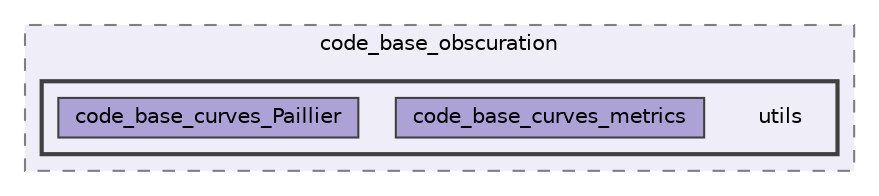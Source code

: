 digraph "C:/Users/Katia/Documents/GitHub/code_base_obscuration/utils"
{
 // LATEX_PDF_SIZE
  bgcolor="transparent";
  edge [fontname=Helvetica,fontsize=10,labelfontname=Helvetica,labelfontsize=10];
  node [fontname=Helvetica,fontsize=10,shape=box,height=0.2,width=0.4];
  compound=true
  subgraph clusterdir_66fc73b60c91c9de6d82ed892c8866c1 {
    graph [ bgcolor="#efedf7", pencolor="grey50", label="code_base_obscuration", fontname=Helvetica,fontsize=10 style="filled,dashed", URL="dir_66fc73b60c91c9de6d82ed892c8866c1.html",tooltip=""]
  subgraph clusterdir_3b96e648030be6e1787304772a781cc6 {
    graph [ bgcolor="#efedf7", pencolor="grey25", label="", fontname=Helvetica,fontsize=10 style="filled,bold", URL="dir_3b96e648030be6e1787304772a781cc6.html",tooltip=""]
    dir_3b96e648030be6e1787304772a781cc6 [shape=plaintext, label="utils"];
  dir_2210ac14d0f97441c22b098a92fe301a [label="code_base_curves_metrics", fillcolor="#ada2d6", color="grey25", style="filled", URL="dir_2210ac14d0f97441c22b098a92fe301a.html",tooltip=""];
  dir_12d0cb9911ce4ee8d627a73995186146 [label="code_base_curves_Paillier", fillcolor="#ada2d6", color="grey25", style="filled", URL="dir_12d0cb9911ce4ee8d627a73995186146.html",tooltip=""];
  }
  }
}
